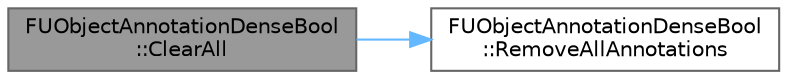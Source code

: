 digraph "FUObjectAnnotationDenseBool::ClearAll"
{
 // INTERACTIVE_SVG=YES
 // LATEX_PDF_SIZE
  bgcolor="transparent";
  edge [fontname=Helvetica,fontsize=10,labelfontname=Helvetica,labelfontsize=10];
  node [fontname=Helvetica,fontsize=10,shape=box,height=0.2,width=0.4];
  rankdir="LR";
  Node1 [id="Node000001",label="FUObjectAnnotationDenseBool\l::ClearAll",height=0.2,width=0.4,color="gray40", fillcolor="grey60", style="filled", fontcolor="black",tooltip="Removes all bool annotations."];
  Node1 -> Node2 [id="edge1_Node000001_Node000002",color="steelblue1",style="solid",tooltip=" "];
  Node2 [id="Node000002",label="FUObjectAnnotationDenseBool\l::RemoveAllAnnotations",height=0.2,width=0.4,color="grey40", fillcolor="white", style="filled",URL="$d3/d08/classFUObjectAnnotationDenseBool.html#a6c224b8b322cf9d69d4aca048e1a73c9",tooltip="Removes all annotation from the annotation list."];
}
